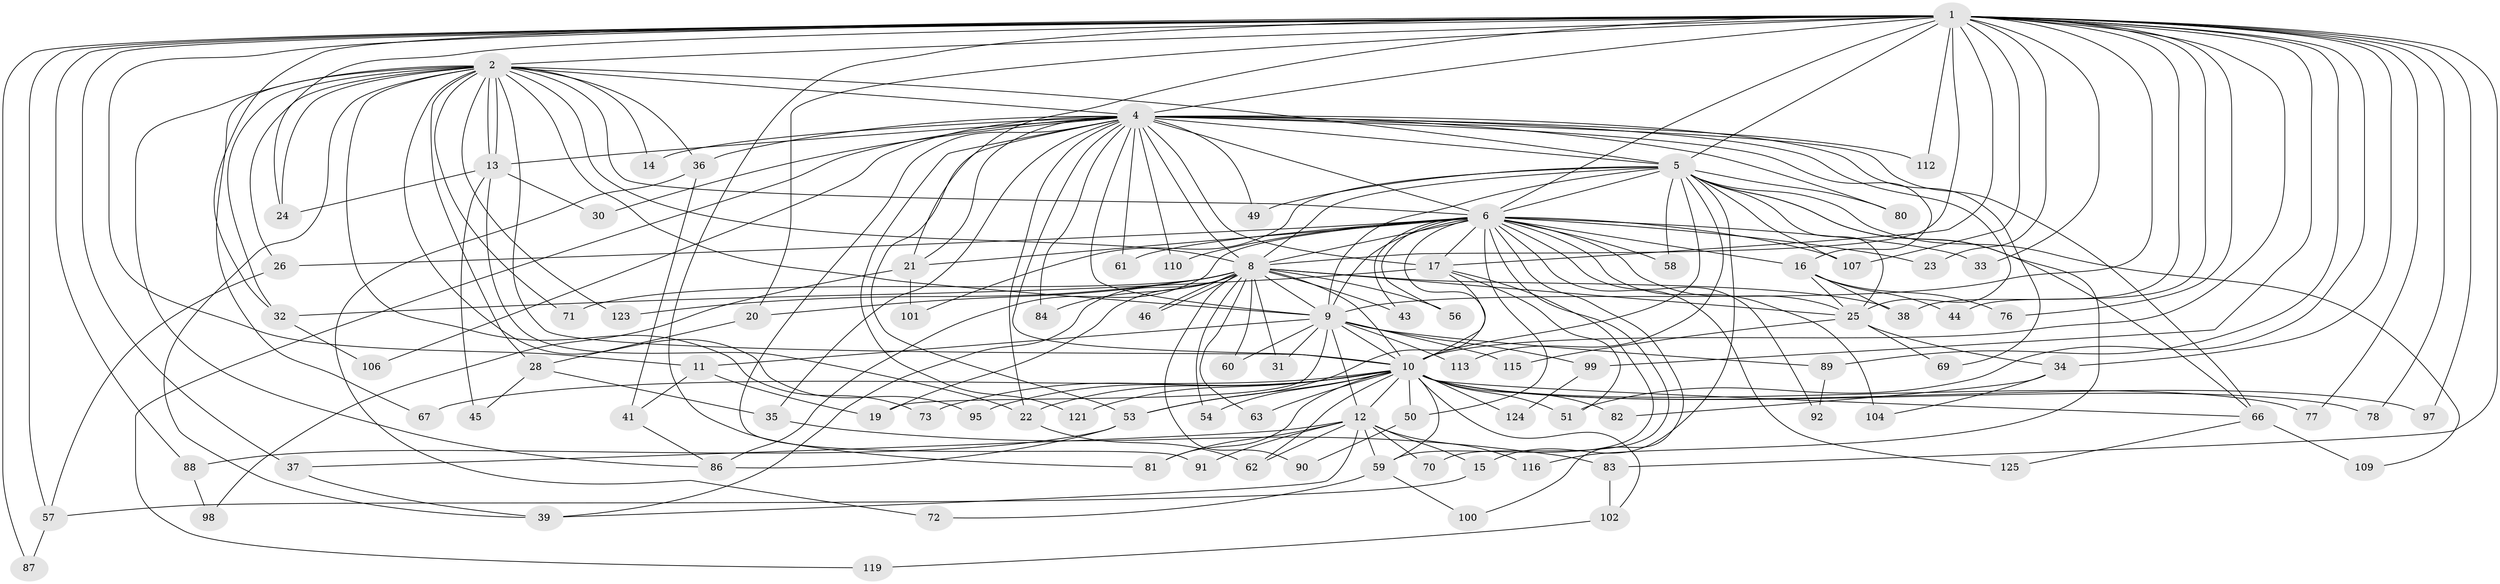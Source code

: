 // original degree distribution, {26: 0.015873015873015872, 23: 0.007936507936507936, 18: 0.007936507936507936, 28: 0.007936507936507936, 17: 0.007936507936507936, 30: 0.007936507936507936, 15: 0.007936507936507936, 19: 0.007936507936507936, 32: 0.007936507936507936, 4: 0.10317460317460317, 11: 0.007936507936507936, 6: 0.023809523809523808, 2: 0.5396825396825397, 3: 0.21428571428571427, 5: 0.023809523809523808, 7: 0.007936507936507936}
// Generated by graph-tools (version 1.1) at 2025/11/02/27/25 16:11:02]
// undirected, 95 vertices, 225 edges
graph export_dot {
graph [start="1"]
  node [color=gray90,style=filled];
  1 [super="+3"];
  2 [super="+27"];
  4 [super="+7"];
  5 [super="+52"];
  6 [super="+55"];
  8 [super="+64"];
  9 [super="+40"];
  10 [super="+79"];
  11 [super="+74"];
  12 [super="+111"];
  13 [super="+42"];
  14;
  15;
  16 [super="+18"];
  17 [super="+93"];
  19;
  20;
  21 [super="+47"];
  22 [super="+103"];
  23;
  24;
  25 [super="+29"];
  26;
  28;
  30;
  31;
  32 [super="+85"];
  33;
  34;
  35;
  36;
  37 [super="+75"];
  38 [super="+48"];
  39 [super="+68"];
  41 [super="+126"];
  43;
  44;
  45;
  46;
  49;
  50;
  51 [super="+94"];
  53 [super="+65"];
  54;
  56;
  57 [super="+120"];
  58;
  59 [super="+96"];
  60;
  61;
  62 [super="+117"];
  63;
  66 [super="+122"];
  67;
  69;
  70;
  71;
  72;
  73;
  76;
  77;
  78;
  80;
  81 [super="+114"];
  82;
  83;
  84 [super="+118"];
  86 [super="+105"];
  87;
  88;
  89;
  90;
  91;
  92;
  95;
  97;
  98;
  99;
  100;
  101;
  102;
  104;
  106;
  107 [super="+108"];
  109;
  110;
  112;
  113;
  115;
  116;
  119;
  121;
  123;
  124;
  125;
  1 -- 2 [weight=2];
  1 -- 4 [weight=4];
  1 -- 5 [weight=2];
  1 -- 6 [weight=2];
  1 -- 8 [weight=2];
  1 -- 9 [weight=2];
  1 -- 10 [weight=2];
  1 -- 11;
  1 -- 17;
  1 -- 20;
  1 -- 33;
  1 -- 44;
  1 -- 51;
  1 -- 57;
  1 -- 76;
  1 -- 78;
  1 -- 81;
  1 -- 83;
  1 -- 87;
  1 -- 88;
  1 -- 89;
  1 -- 112;
  1 -- 21;
  1 -- 77;
  1 -- 23;
  1 -- 24;
  1 -- 32;
  1 -- 97;
  1 -- 34;
  1 -- 99;
  1 -- 37;
  1 -- 38;
  1 -- 107;
  2 -- 4 [weight=2];
  2 -- 5;
  2 -- 6;
  2 -- 8;
  2 -- 9;
  2 -- 10;
  2 -- 13;
  2 -- 13;
  2 -- 14;
  2 -- 26;
  2 -- 28;
  2 -- 36;
  2 -- 39;
  2 -- 67;
  2 -- 71;
  2 -- 73;
  2 -- 86;
  2 -- 95;
  2 -- 123;
  2 -- 24;
  2 -- 32;
  4 -- 5 [weight=3];
  4 -- 6 [weight=2];
  4 -- 8 [weight=2];
  4 -- 9 [weight=2];
  4 -- 10 [weight=2];
  4 -- 16;
  4 -- 21;
  4 -- 22;
  4 -- 25;
  4 -- 30;
  4 -- 49;
  4 -- 53;
  4 -- 61;
  4 -- 69;
  4 -- 80;
  4 -- 84 [weight=2];
  4 -- 106;
  4 -- 110;
  4 -- 112;
  4 -- 121;
  4 -- 66;
  4 -- 13;
  4 -- 35;
  4 -- 36;
  4 -- 14;
  4 -- 119;
  4 -- 91;
  4 -- 17;
  5 -- 6;
  5 -- 8;
  5 -- 9;
  5 -- 10;
  5 -- 15;
  5 -- 25;
  5 -- 49;
  5 -- 58;
  5 -- 80;
  5 -- 101;
  5 -- 107;
  5 -- 113;
  5 -- 66;
  5 -- 116;
  5 -- 109;
  6 -- 8;
  6 -- 9;
  6 -- 10;
  6 -- 16 [weight=2];
  6 -- 17;
  6 -- 21;
  6 -- 23;
  6 -- 26;
  6 -- 33;
  6 -- 43;
  6 -- 50;
  6 -- 56;
  6 -- 58;
  6 -- 61;
  6 -- 70;
  6 -- 92;
  6 -- 100;
  6 -- 104;
  6 -- 107;
  6 -- 110;
  6 -- 125;
  6 -- 25;
  6 -- 86;
  8 -- 9;
  8 -- 10;
  8 -- 19;
  8 -- 20;
  8 -- 31;
  8 -- 38;
  8 -- 43;
  8 -- 46;
  8 -- 46;
  8 -- 54;
  8 -- 56;
  8 -- 60;
  8 -- 63;
  8 -- 71;
  8 -- 84;
  8 -- 90;
  8 -- 123;
  8 -- 25;
  8 -- 39;
  9 -- 10 [weight=2];
  9 -- 11;
  9 -- 12 [weight=2];
  9 -- 19;
  9 -- 31;
  9 -- 60;
  9 -- 89;
  9 -- 99;
  9 -- 113;
  9 -- 115;
  10 -- 12;
  10 -- 22;
  10 -- 50;
  10 -- 51;
  10 -- 53;
  10 -- 54;
  10 -- 59;
  10 -- 62;
  10 -- 63;
  10 -- 66;
  10 -- 67;
  10 -- 73;
  10 -- 77;
  10 -- 78;
  10 -- 81;
  10 -- 82;
  10 -- 95;
  10 -- 97;
  10 -- 102;
  10 -- 124;
  10 -- 121;
  11 -- 41;
  11 -- 19;
  12 -- 15;
  12 -- 37;
  12 -- 39;
  12 -- 70;
  12 -- 91;
  12 -- 116;
  12 -- 59;
  12 -- 62;
  12 -- 81;
  13 -- 24;
  13 -- 30;
  13 -- 45;
  13 -- 22;
  15 -- 57;
  16 -- 38;
  16 -- 44;
  16 -- 76;
  16 -- 25;
  17 -- 59;
  17 -- 51;
  17 -- 32;
  17 -- 53;
  20 -- 28;
  21 -- 98;
  21 -- 101;
  22 -- 62;
  25 -- 69;
  25 -- 34;
  25 -- 115;
  26 -- 57;
  28 -- 35;
  28 -- 45;
  32 -- 106;
  34 -- 82;
  34 -- 104;
  35 -- 83;
  36 -- 41;
  36 -- 72;
  37 -- 39;
  41 -- 86;
  50 -- 90;
  53 -- 86;
  53 -- 88;
  57 -- 87;
  59 -- 72;
  59 -- 100;
  66 -- 109;
  66 -- 125;
  83 -- 102;
  88 -- 98;
  89 -- 92;
  99 -- 124;
  102 -- 119;
}
